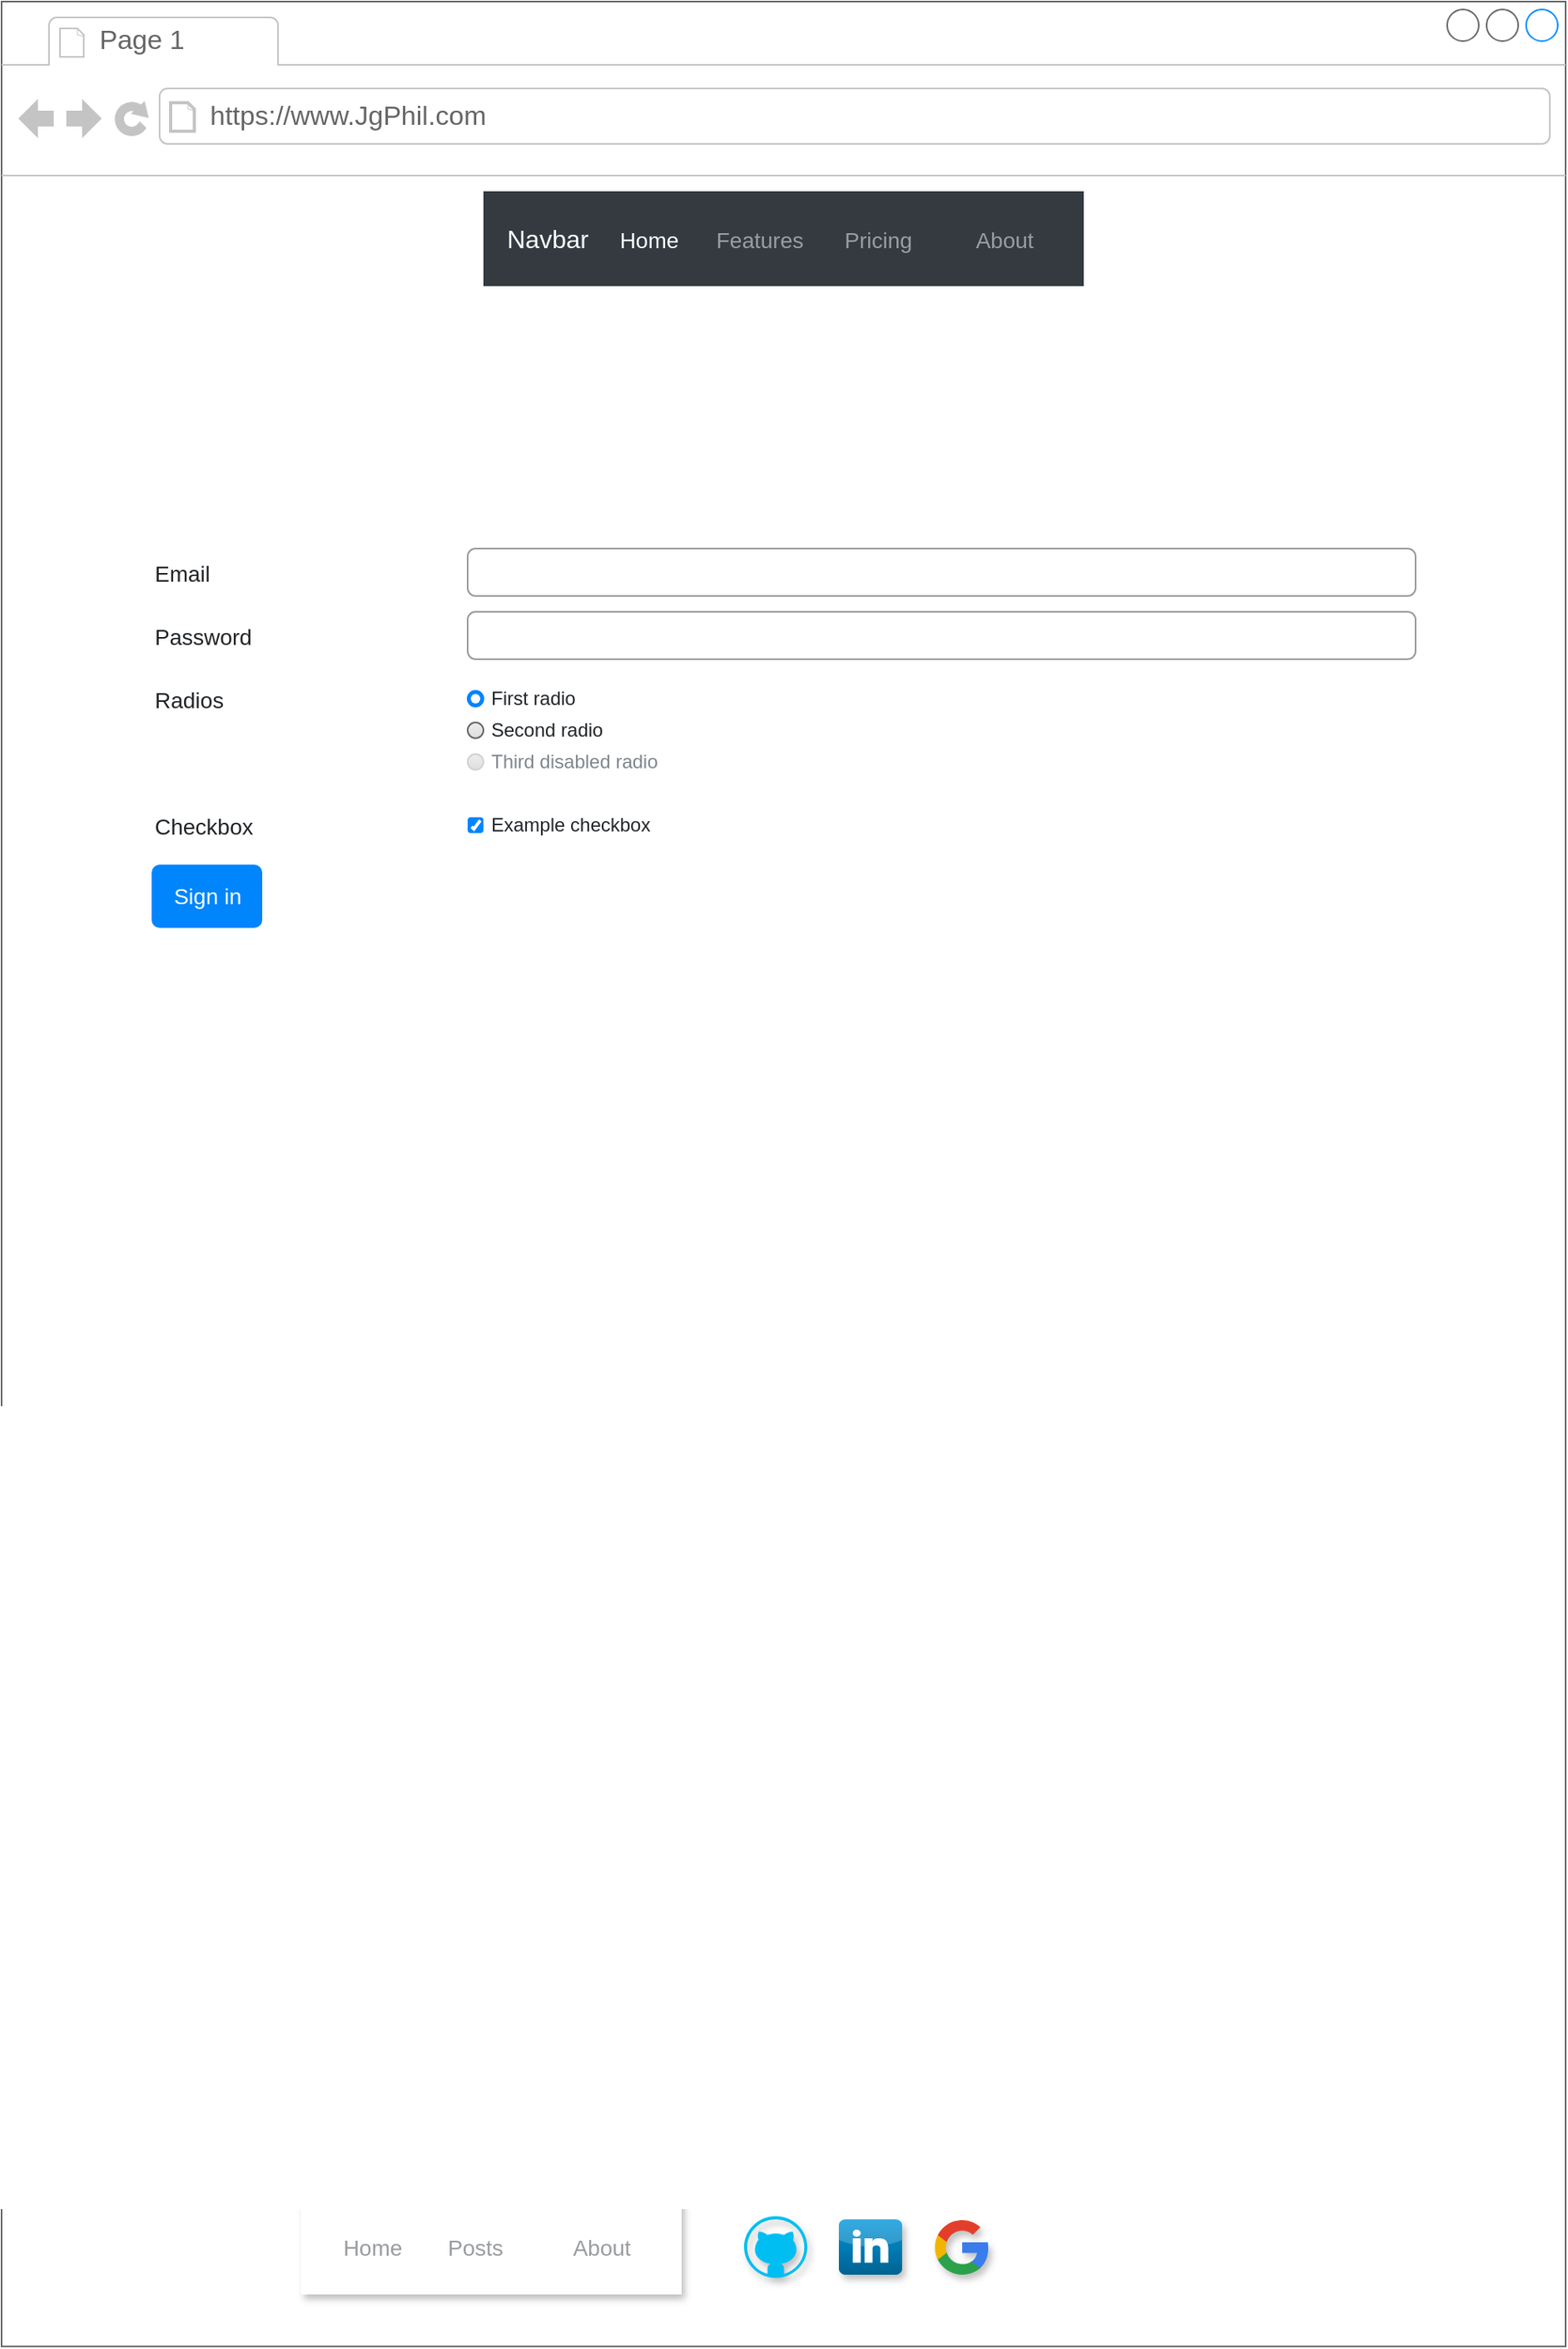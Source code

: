 <mxfile version="12.9.9" type="device"><diagram id="n9Vw9Ajy2TuTY8Zqomyy" name="Page-1"><mxGraphModel dx="1086" dy="806" grid="1" gridSize="10" guides="1" tooltips="1" connect="1" arrows="1" fold="1" page="1" pageScale="1" pageWidth="827" pageHeight="1169" math="0" shadow="0"><root><mxCell id="0"/><mxCell id="1" parent="0"/><mxCell id="nWTF1-36XzHufcaUmu88-1" value="" style="strokeWidth=1;shadow=0;dashed=0;align=center;html=1;shape=mxgraph.mockup.containers.browserWindow;rSize=0;strokeColor=#666666;strokeColor2=#008cff;strokeColor3=#c4c4c4;mainText=,;recursiveResize=0;" parent="1" vertex="1"><mxGeometry x="70" y="50" width="990" height="1483.4" as="geometry"/></mxCell><mxCell id="nWTF1-36XzHufcaUmu88-2" value="Page 1" style="strokeWidth=1;shadow=0;dashed=0;align=center;html=1;shape=mxgraph.mockup.containers.anchor;fontSize=17;fontColor=#666666;align=left;" parent="nWTF1-36XzHufcaUmu88-1" vertex="1"><mxGeometry x="60" y="12" width="110" height="26" as="geometry"/></mxCell><mxCell id="nWTF1-36XzHufcaUmu88-3" value="https://www.JgPhil.com" style="strokeWidth=1;shadow=0;dashed=0;align=center;html=1;shape=mxgraph.mockup.containers.anchor;rSize=0;fontSize=17;fontColor=#666666;align=left;" parent="nWTF1-36XzHufcaUmu88-1" vertex="1"><mxGeometry x="130" y="60" width="250" height="26" as="geometry"/></mxCell><mxCell id="Q5gVtxf1tANVeEfsd4zw-52" value="Navbar" style="html=1;shadow=0;dashed=0;fillColor=#343A40;strokeColor=none;fontSize=16;fontColor=#ffffff;align=left;spacing=15;" parent="nWTF1-36XzHufcaUmu88-1" vertex="1"><mxGeometry x="305" y="120" width="380" height="60" as="geometry"/></mxCell><mxCell id="Q5gVtxf1tANVeEfsd4zw-53" value="Home" style="fillColor=none;strokeColor=none;fontSize=14;fontColor=#ffffff;align=center;" parent="Q5gVtxf1tANVeEfsd4zw-52" vertex="1"><mxGeometry width="70" height="40" relative="1" as="geometry"><mxPoint x="70" y="10" as="offset"/></mxGeometry></mxCell><mxCell id="Q5gVtxf1tANVeEfsd4zw-54" value="Features" style="fillColor=none;strokeColor=none;fontSize=14;fontColor=#9A9DA0;align=center;" parent="Q5gVtxf1tANVeEfsd4zw-52" vertex="1"><mxGeometry width="70" height="40" relative="1" as="geometry"><mxPoint x="140" y="10" as="offset"/></mxGeometry></mxCell><mxCell id="Q5gVtxf1tANVeEfsd4zw-55" value="Pricing" style="fillColor=none;strokeColor=none;fontSize=14;fontColor=#9A9DA0;align=center;spacingRight=0;" parent="Q5gVtxf1tANVeEfsd4zw-52" vertex="1"><mxGeometry width="80" height="40" relative="1" as="geometry"><mxPoint x="210" y="10" as="offset"/></mxGeometry></mxCell><mxCell id="Q5gVtxf1tANVeEfsd4zw-56" value="About" style="fillColor=none;strokeColor=none;fontSize=14;fontColor=#9A9DA0;align=center;" parent="Q5gVtxf1tANVeEfsd4zw-52" vertex="1"><mxGeometry width="80" height="40" relative="1" as="geometry"><mxPoint x="290" y="10" as="offset"/></mxGeometry></mxCell><mxCell id="Q5gVtxf1tANVeEfsd4zw-61" value="Navbar" style="html=1;shadow=1;dashed=0;fillColor=#FFFFFF;strokeColor=#FFFFFF;fontSize=16;fontColor=#ffffff;align=left;spacing=15;" parent="nWTF1-36XzHufcaUmu88-1" vertex="1"><mxGeometry x="190" y="1390" width="240" height="60" as="geometry"/></mxCell><mxCell id="Q5gVtxf1tANVeEfsd4zw-63" value="Home" style="fillColor=none;strokeColor=none;fontSize=14;fontColor=#9A9DA0;align=center;" parent="Q5gVtxf1tANVeEfsd4zw-61" vertex="1"><mxGeometry width="70" height="40" relative="1" as="geometry"><mxPoint x="10" y="10" as="offset"/></mxGeometry></mxCell><mxCell id="Q5gVtxf1tANVeEfsd4zw-64" value="Posts" style="fillColor=none;strokeColor=none;fontSize=14;fontColor=#9A9DA0;align=center;spacingRight=0;" parent="Q5gVtxf1tANVeEfsd4zw-61" vertex="1"><mxGeometry width="80" height="40" relative="1" as="geometry"><mxPoint x="70" y="10" as="offset"/></mxGeometry></mxCell><mxCell id="Q5gVtxf1tANVeEfsd4zw-65" value="About" style="fillColor=none;strokeColor=none;fontSize=14;fontColor=#9A9DA0;align=center;" parent="Q5gVtxf1tANVeEfsd4zw-61" vertex="1"><mxGeometry width="80" height="40" relative="1" as="geometry"><mxPoint x="150" y="10" as="offset"/></mxGeometry></mxCell><mxCell id="Q5gVtxf1tANVeEfsd4zw-93" value="" style="verticalLabelPosition=bottom;html=1;verticalAlign=top;align=center;strokeColor=none;fillColor=#00BEF2;shape=mxgraph.azure.github_code;pointerEvents=1;shadow=1;" parent="nWTF1-36XzHufcaUmu88-1" vertex="1"><mxGeometry x="470" y="1401" width="40" height="39" as="geometry"/></mxCell><mxCell id="Q5gVtxf1tANVeEfsd4zw-95" value="" style="dashed=0;outlineConnect=0;html=1;align=center;labelPosition=center;verticalLabelPosition=bottom;verticalAlign=top;shape=mxgraph.webicons.linkedin;fillColor=#0095DB;gradientColor=#006391;shadow=1;strokeColor=#FFFFFF;" parent="nWTF1-36XzHufcaUmu88-1" vertex="1"><mxGeometry x="530" y="1403" width="40" height="35" as="geometry"/></mxCell><mxCell id="Q5gVtxf1tANVeEfsd4zw-96" value="" style="dashed=0;outlineConnect=0;html=1;align=center;labelPosition=center;verticalLabelPosition=bottom;verticalAlign=top;shape=mxgraph.weblogos.google;shadow=1;strokeColor=#FFFFFF;fillColor=#FFFFFF;" parent="nWTF1-36XzHufcaUmu88-1" vertex="1"><mxGeometry x="590" y="1402" width="34.76" height="37" as="geometry"/></mxCell><mxCell id="z33-cZnd_WZ_cFrC5Su_-2" value="Email" style="fillColor=none;strokeColor=none;align=left;fontSize=14;fontColor=#212529;shadow=1;" parent="nWTF1-36XzHufcaUmu88-1" vertex="1"><mxGeometry x="95" y="346" width="200" height="30" as="geometry"/></mxCell><mxCell id="z33-cZnd_WZ_cFrC5Su_-3" value="" style="html=1;shadow=0;dashed=0;shape=mxgraph.bootstrap.rrect;rSize=5;fillColor=none;strokeColor=#999999;align=left;spacing=15;fontSize=14;fontColor=#6C767D;" parent="nWTF1-36XzHufcaUmu88-1" vertex="1"><mxGeometry x="295" y="346" width="600" height="30" as="geometry"/></mxCell><mxCell id="z33-cZnd_WZ_cFrC5Su_-4" value="Password" style="fillColor=none;strokeColor=none;align=left;fontSize=14;fontColor=#212529;shadow=1;" parent="nWTF1-36XzHufcaUmu88-1" vertex="1"><mxGeometry x="95" y="386" width="200" height="30" as="geometry"/></mxCell><mxCell id="z33-cZnd_WZ_cFrC5Su_-5" value="" style="html=1;shadow=0;dashed=0;shape=mxgraph.bootstrap.rrect;rSize=5;fillColor=none;strokeColor=#999999;align=left;spacing=15;fontSize=14;fontColor=#6C767D;" parent="nWTF1-36XzHufcaUmu88-1" vertex="1"><mxGeometry x="295" y="386" width="600" height="30" as="geometry"/></mxCell><mxCell id="z33-cZnd_WZ_cFrC5Su_-6" value="Radios" style="fillColor=none;strokeColor=none;align=left;fontSize=14;fontColor=#212529;shadow=1;" parent="nWTF1-36XzHufcaUmu88-1" vertex="1"><mxGeometry x="95" y="426" width="200" height="30" as="geometry"/></mxCell><mxCell id="z33-cZnd_WZ_cFrC5Su_-7" value="First radio" style="html=1;shadow=0;dashed=0;shape=mxgraph.bootstrap.radioButton2;labelPosition=right;verticalLabelPosition=middle;align=left;verticalAlign=middle;gradientColor=#DEDEDE;fillColor=#EDEDED;strokeColor=#666666;checked=1;spacing=5;fontColor=#212529;checkedFill=#0085FC;checkedStroke=#ffffff;" parent="nWTF1-36XzHufcaUmu88-1" vertex="1"><mxGeometry x="295" y="436" width="10" height="10" as="geometry"/></mxCell><mxCell id="z33-cZnd_WZ_cFrC5Su_-8" value="Second radio" style="html=1;shadow=0;dashed=0;shape=mxgraph.bootstrap.radioButton2;labelPosition=right;verticalLabelPosition=middle;align=left;verticalAlign=middle;gradientColor=#DEDEDE;fillColor=#EDEDED;strokeColor=#666666;checked=0;spacing=5;fontColor=#212529;checkedFill=#0085FC;checkedStroke=#ffffff;" parent="nWTF1-36XzHufcaUmu88-1" vertex="1"><mxGeometry x="295" y="456" width="10" height="10" as="geometry"/></mxCell><mxCell id="z33-cZnd_WZ_cFrC5Su_-9" value="Third disabled radio" style="html=1;shadow=0;dashed=0;shape=mxgraph.bootstrap.radioButton2;labelPosition=right;verticalLabelPosition=middle;align=left;verticalAlign=middle;gradientColor=#DEDEDE;fillColor=#EDEDED;strokeColor=#D2D2D2;checked=0;spacing=5;fontColor=#7D868C;checkedFill=#0085FC;checkedStroke=#ffffff;" parent="nWTF1-36XzHufcaUmu88-1" vertex="1"><mxGeometry x="295" y="476" width="10" height="10" as="geometry"/></mxCell><mxCell id="z33-cZnd_WZ_cFrC5Su_-10" value="Checkbox" style="fillColor=none;strokeColor=none;align=left;fontSize=14;fontColor=#212529;shadow=1;" parent="nWTF1-36XzHufcaUmu88-1" vertex="1"><mxGeometry x="95" y="506" width="200" height="30" as="geometry"/></mxCell><mxCell id="z33-cZnd_WZ_cFrC5Su_-11" value="Example checkbox" style="html=1;shadow=0;dashed=0;shape=mxgraph.bootstrap.checkbox2;labelPosition=right;verticalLabelPosition=middle;align=left;verticalAlign=middle;gradientColor=#DEDEDE;fillColor=#EDEDED;strokeColor=#666666;checked=1;spacing=5;fontColor=#212529;checkedFill=#0085FC;checkedStroke=#ffffff;" parent="nWTF1-36XzHufcaUmu88-1" vertex="1"><mxGeometry x="295" y="516" width="10" height="10" as="geometry"/></mxCell><mxCell id="z33-cZnd_WZ_cFrC5Su_-12" value="Sign in" style="html=1;shadow=0;dashed=0;shape=mxgraph.bootstrap.rrect;rSize=5;fillColor=#0085FC;strokeColor=none;align=center;fontSize=14;fontColor=#FFFFFF;" parent="nWTF1-36XzHufcaUmu88-1" vertex="1"><mxGeometry x="95" y="546" width="70" height="40" as="geometry"/></mxCell></root></mxGraphModel></diagram></mxfile>